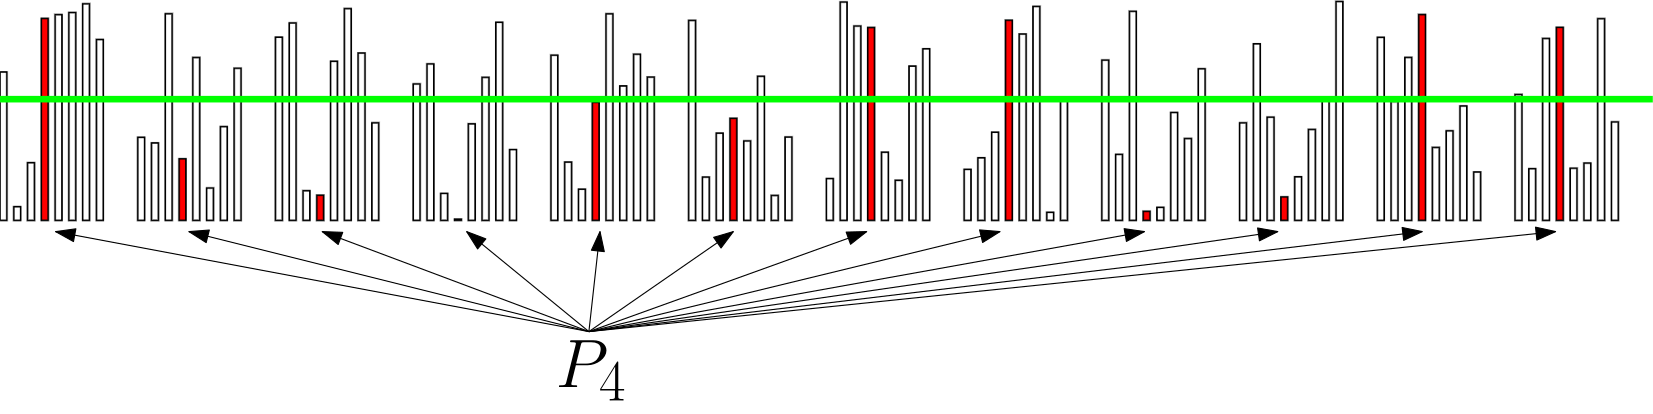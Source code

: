 <?xml version="1.0"?>
<!DOCTYPE ipe SYSTEM "ipe.dtd">
<ipe version="70212" creator="Ipe 7.2.12">
<info created="D:20191006125140" modified="D:20191006125140"/>
<bitmap id="1" width="2000" height="500" BitsPerComponent="8" ColorSpace="DeviceRGB" Filter="FlateDecode" length="16280" encoding="base64">
eNrt3V3IdttaF/CXoCA9KVCRoA80ERFNog5EwoyMQEFFXxJCDwwPKtrsQFKEpARRCdrsyA6k
DpSgeBUVFKLCD0Q8qAMzRCQVMohIIU9MKIjbh/2G+Hrf9/x47nuOeV3j//sx6WDlephrzPH8
xzX+a+21LhcAAAAAmMRPrLFEAAAAwEbv3r37pkWWCIC5z8E3iywRAAAAsJGeAQDn4Jfc4hwE
KOKfLXpJcksEAEAR73uGt2/f/qMregYAcs7B6/8v5yBAEcv/gJC+HQCAOvQMADgHnYMAlb0P
5L955SW99e0AAJSiZwDAOegcBKjsXiDr2wEAqEbPQF//Zo0lApyDABPQtwMA0IWege43L/8m
T8A5CJAw9V3/cX07AADV6BnofvP6q7e4eQHOQYDJpr7rP65vh7Lz1UcWWSIA5j4H9Qy4eQHO
QecggKkPeOJ8tcASATD9OahnwM0LcA46BwFMfcAT56uPXzFfAZBzDm4fa8HNC3AOAmDqA8xX
AOAcxM2LLcnwrxZZIpyDAJj6APMVADgHcfNiYzL4Ny7iHLTbAZ7uJXL//H27AtnUB+YrAHAO
wrO4eQ1Ihq+9IhlwDgLwiPej2j369gf9i0XWCvMVcNMPrbFE4BwkgZuXZAC7HeBcP7BmYVT7
Dx96RSCb+u6t1T3WCvMVcNMr/m444Bxk1tuEm5dkALt92Fp9fJElgtgU3fXvoLs3qunbnzgh
f8MVa4X5Cljw/pj4qlv07eAcJO024eYlGcBuH7lW/ssOwHUyfM0t+nYTMuYr8xV08YrTGXAO
4jaBZAC7/Qlr9ebNR64eawVS9PFRTd9uQsZ8BZxF3w7OQXCbkAxgt5+zVi9rcvVYK5Cij49q
+nYTMuYr4Cz6dnAOgtuEZAC7/Zy10rfD1L580aElub7dhIz5CjiLvh2cg+A2IRnAbj9nrfTt
nO171liix+ere/TtJmQwX8GU9O3gHAS3CckAdvs5a6Vvp8Z98B73wafMVz969bzVt5uQwXwF
s89X+vYt/uUaS4RzkIP21UcWuU1IBrDbu66Vvp0a98G/dYv74NPmq6tH397sC1orzFfA/vlK
3759rfyzHzgHOWVfLXCbkAxgt3ddK3077oNT07dP8gWtFeYryvsfayyR+aryWv31W6wVzkEO
31dv3nz86tG3Swaw27tnu74d98GJ6dsn+YLWqq2fWGO+YrK82v5fDMF8Za3QM2BfHd3JuE1I
BrDb58t2cMc5l759ki9orZp/we4NpPmK7bv902+RV+Yra4WeAW7vK327ZAC7XbaDO04r+vZJ
vqC1av4Fv+QWfTvyCvOVtcI5SPq+0rdLBrDbZTu447Sib5/kC1orX9B8hd2O+cpa4Rxkvn2l
b5cMYLfLdnDHaUXfPskXtFa+oPkKux3zlbWizzn4bWusKvr2wGQAu122WyLcceZpP/Tt3b+g
tfIFzVfY7ZivrBV9zsH3++oe+4qLvj0yGcBul+2WCHecedoPfXv3L2itfEHzFXY75itrRZ9z
8P2++oe33PtRX75Iik67r/TtSckAdrtst0RT3iY+5b6zbhPuOCPaD3179y9orXxB8xV2O+Yr
a0Wfc/DVE/I9UnTafaVvT0oGsNtluyWa9TZR7X/V6I4zov3Qt3f/gtbKFzRfYbdjvrJW9DkH
Xz0h/+jV81bfPve+0rcnJQPY7bLdEk17m3jz5jc+fN7p26dvP/Tt3b+gtfIFzVfY7ZivrBV9
zsHXT8ib53Ym2Vf69qRkALtdtluiaW8TV19c3z5/+6Fv7/4FrZUvaL7Cbsd8Za3ocw7q29m6
r/TtSckAdrtst0TT3ib07YHth769+xe0Vr6g+Qq7HfOVtaLPOahvZ+u+0rcnJQPY7bLdEk17
m9C3B7Yf+vbuX9Ba+YLmK+x2zFfWij7noL6drftK356UDGC3y3ZLNO1tQt8e2H7o27t/QWvl
C5qvsNsxX1kr+pyD+na27it9e1IygN0u2y3RtLcJfXtg+6Fv7/4FrZUvaL7Cbsd8Za3ocw7q
29m6r/Z0Mi875wvuc/MyIYPd3jHbmeQ2oW8PbD/07d2/oLXyBc1X2O2Yr6wVfc5BfTtb99XO
vv3NfW5eJmSw2ztmO5PcJvTtge2Hvr37F7RWvqD5Crsd85W1os85qG9n677a37e//Ik/9yE3
LxMy2O19s51JbhP69sD2Q9/e/Qtaqxp+a82sX9B8hbzqOvWZr6wVJ52D+naO6GTcvEzIYLfP
l+1McpvQtwe2H/r27l/QWlVK0cD/Da/5CnnVdeozX1krTjoH9e0c0cm4eZmQwW7/vW/1ZxZ1
yXYmuU3o2wPbD3179y9orSql6Cffom8HeVVx6jNfWStOOgf17RzRybh5mZDBbv99b7WgS7ZT
bbd/16K7R6q+PbD9aN63/8ya+b+gCbltJ6NvJ+7EkVdt88paWSueeA7q2zmik9G3m5DBbr9+
q/90Rd/Og19w19/H0bfnth/N+/aaf9dy6Bc0IbftZPTtxJ048qptXlkra8UTz0F9O0d0Mvp2
EzLY7T3eSt/ef7d/8xV9O6+e2yv37V90i77dJi+eV/p24k4cedU2r6yVteKJ56C+nSM6GX27
CRns9h5vpW8PnPr07YHtxxR9e+YkY0Lu3sno24k7ceRV27yyVtaK59+89O08tZPRt5uQwW7v
8Vb69sCpT98e2H7o27t/QRNy205G307ciSOv2uaVtbJWPP/mpW/nqZ2Mvt2EDHZ7j7fStwdO
ffr2wPZD3979C5qQ23Yy+nbiThx51TavrJW14vk3L307T+1k9O0mZLDbe7yVvj1w6tO3B7Yf
+vbuX9CE3LaT0bcTd+LIq7Z5Za2sFc+/eenbeWono283IfPcL/iHF1mi4rtd306tqU/fHth+
6Nu7f0ETcttORt9O3Ikjr9rmlbWyVjz/5qVv56mdjL7dhMzTv+ACS1R8t+vbqTX16dsD2w99
e/cvaEJu28no24k7ceRV27yyVtaK59+89O08tZPRt5uQOeIL/vYVX7DFbte3U2vq07cHth/6
9u5f0ITctpPRtxN34sirtnllrawVz7956dt5aiejbzch4wtaqx5vpW8PnPr07YHth769+xc0
IbftZPTtxJ048qptXlkra8Xzb176dp7ayejbTcj4gtaqx1vp2wOnPn17YPuhb+/+BU3IbTsZ
fTtxJ468aptX1spa8fybl76dp3Yy+nYTMr6gterxVvr2wKlP3x7Yfujbu39BE3LbTkbfTtyJ
I6/a5pW1slY8/+aV17e/vOenLbKdHulk9O0mZHxBa9XjrfTtgVOfvj2w/dC3d/+CJuS2nYy+
nbgTR161zStrZa14/s0rsm9/s8h2eqST0bebkPEFrVWPt9K3B059+vbA9kPf3v0LmpDbdjL6
duJOHHnVNq+slbXi+Tev1L795S/wf14xMzzeyejbTcj4gtaqx1vp2wOnPn17YPuhb+/+BU3I
bTsZfTtxJ468aptX1spa8fybV3DfbmY4opPRt9vt+ILWqsdb6dsDpz59e2D7oW/v/gVNyG07
GX07cSeOvGqbV9bKWvH8m5e+3czw1E5G32634wtaqx5vpW8PnPr07YHth769+xc0IbftZGL7
9pf/48+7T7bLK8xX1oqIm5e+PWluH9DJ6NvtdnxBa9XjrfTtgVOfvj2w/dC3d/+CJuS2nUxy
377w30qT7fKKCearlx/1TxZZK9y89O1Rc/uATkbfbrfjC1qrHm+lbw+c+vTtge2Hvr37FzQh
t+1kwvv2lz/xP39Itsur4v7tmonz6nXJsMBa4ealb4+a2wd0Mvp2ux1f0Fr1eCt9e+DUp28P
bD/07d2/oAm5bSejb5ftcSfOFLtdh7wrGf7OFWuFm5e+PXBuH9DJ6NvtdnxBa9XjrfTtgVOf
vj2w/dC3d/+CJuS2nYy+XbbHnThT7Pa/cosOedbTWV5R5BzUt4fuK317UjLgC1qrlLfStwdO
ffr2wPZD3979Cx45If/jNX6P3HH07RTJKzevUvOVtcLN66JvnzcZanYy+na7HV/QWg1+q29d
dDeQ9e2BU5++PbD90Ld3/4JHTsj+u5aH5pW+XbbHnTh5u32avLJW8opzz0F9e+i+0rcnJQO+
oLVq91bL/6pJfbvdftG3J7cf+vbuX/DICfn9j/q7t/gddMcZ+euMvHKb6DVfWSvcvC769nmT
Ydxa6duTkgFf0Fq1e6v3P+o7rqwEsr49cOrTtwe2H/r27l/wyAnZ7+Cha6Vvt6/iTpy83T5N
XlkrecW556C+PXRf6duP8SNr7HZ8we5rNbJv3x3I+vbAqU/fHth+6Nu7f8EjJ2S/g4eulb7d
voo7cfJ2+zR5Za3kFeeeg/r20H2lbz8y2w/9d2ba7YHZbq1KrZW+nVpTn749sP3Qt3f/gkdO
yH4HD12rmnecz1501q8z8sptotd8Za1w87ro2+dNhnFrpW8/Mtu/4hbnIL7gHGulb6fW1Kdv
D2w/9O3dv+CRE7LfwUPXquYd55X/zRd9O2fnlZtXqWy3Vrh5XfTt8ybDuLXStzsHkVfWqvBb
6dvt9q2bQd8e2H7o27t/wSMnZL+Dh65V5b79l66c++uMvHKb0DOYRZnt5qVvT5rbX7lW+nbn
IPLKWhV+K3273b51M+jbA9sPfXv3L3jkhOx38NC1qty3V/t1nuZ0/muL5JXbhJ4hcK3IvXnp
25Pm9leulb7dOYi8slaF30rfbrdv3Qz69iT69km+4JETst/BQ9dK3562r97/BS6QV24TeobA
tSL35qVvT5rbX7lW+nbnIPLKWhV+K3273b51M+jbk+jbJ/mCR07IfgcPXSt9e9q++t2/wH99
RV65TegZYteK3JtX/779f68xtz+6r/TtzkFMfdaq8Fvp2+32rZtB355E3z7JFzxyQvY7eOha
6dvT9pW86n6j1yFbK+cgz7x59e/bB/w31tP3lb7dOYipz1oVfit9u92+dTPo25Po2yf5gkdO
yH4HD10rfXvavpJX3W/0OmRr5RzkmTevWfr2T7rF3P6cfaVvdw5i6rNWhd9K3263b90M+vYk
+vZJvuCRE3LN38GPremSV/r2tGyXV91v9Dpka2UW5Zk3r1n6dnP7gftK3+4cxNRnrQq/lb7d
bt+6GfTtSfTtk3zBIyfkmr+D79/qnkZ5pW9Py3Z51f1Gr0O2VmZRnnnz0rcnnYOv3Ff6dudg
Q1+8yNTnHJzprfTtdvvWzaBvT6Jvn+QLHjkhV+7bP3qLvr3F3VnfLq+a3uh1yNbKLMozb176
9qRz8JX7St/uHGw79W3/LzuY+txx+r6Vvt1u37oZ9O1J9O2TfMEjJ+TKffsEb6VvT8t2edX9
Rq9DtlZmUZ5589K3J52Dr9xX+nbnYNup76eumPqcg/O9lb7dbt+6GfTtSfTtk3zBIydkffuh
b6VvT8t2edX9Rq9DtlZmUZ5589K3J52Dr9xX+nbnoKnP1GetCr+Vvt1u37oZ9O2H+ZP3nTwh
69tNMt1+B/Xt3e/O+nZ55ealZ7BWuHnp2/VX6/tK3+4cNPWZ+qxV4bfSt9vtWzeDvv3gQ6fU
v8FM326Safo7qG/vfnfWt8srNy89g7XCzUvfrr9a31f6duegqc/UZ60Kv5W+3W7fuhn07Uce
Ov/1SolWTd9ukun2O6hv73531rfLKzcvPYO1ws1L366/Wt9X+nbnoKnP1GetCr+Vvt1u37oZ
9O1HHjrVThx9u0mm6e+gvr373VnfLq/cvPQM1go3L3171Dn4yn2lb3cOmvpMfdaq8Fvp2+32
rZtB337koVPtxNG3m2Sa/g7q27vfnfXt8srNS89grXDz0rdHnYOv3Ff6duegqc/UZ60Kv5W+
3W7fuhn07UceOtVOHH27Sabp76C+vfvdWd8ur9y89AzWqv5u/8pFLlznjLX69rR9pW93Dpr6
TH3WqvBb6dvt9q2bQd9+5KFT7cTRt5tkmv4O6tu735317d3z6mNr3Lz0DK9Lhi+7z4lzym5f
4MJ1zlirb0/bV/r2pHPQLdXU547T7q307Xb71s2gbz/y0Kl24ujbTTJNfwf17d3vzvr27nn1
/gveM/GNXt8+YBbdta/MogN2+w9fcR88c6zVt6ftK3170jnolmrqc8dp91b6drt962bQtx95
6FQ7cfTtJpmmv4P69u53Z/1V97x6/wU/eou+Xc/weDL82IecOHb7tDcvfbt9tbqv9O1J56Bb
qnPQzNDurfTtdvvWzaBvP/LQqXbi6NtNMk1/B/Xt3e/O+qvueRV7o9e3j5hFnTh2e87NS99u
X63uK3170jnoluocNDO0eyt9u92+dTPo2488dKqdOPp2k0zT30F9e/e7s/6qe17p2wO/4LhZ
1Iljt+fcvPTt9tXqvtK3J52DbqnOQTNDu7fSt9vtWzeDvv3IQ6faiaNvN8k0/R3Ut3e/O+uv
uueVvj3wC46bRZ04dnvOzUvfbl+t7it9e9I56JbqHDQztHsrfbvdvnUz6NuPPHSqnTj6dpNM
099BfXv3u7P+qnte6dsDv+C4WdSJY7fn3Lz07fbV6r7Styedg26pzkEzQ7u30rfb7Vs3g779
yEOn2omjbzfJNP0d1Ld3vzvrr7rnlb498AuOm0WdOHZ7zs1L325fre4rfXvSOeiW6hw0M7R7
K3273b51M+jbjzx0qp04+naTTNPfQX1797vzNNn+sUUT55W+PfALjptFnTh2e87NS99uX63u
K3170jnoluocNDO0eyt9u92+dTPo2488dKqdOPp2k0zT30F9e/e78zTZ/maRvt3NS8+gb3d3
dvPSt9tXD+0rfXvSOeiW6hw0M7R7K3273b51M+jbjzx0qp04+naTTNPfQX1797vzZH37R69M
n1f69sAv+H/XzJoM+nY9w4E3L327fbW6r/TtbbPdLdXU5xy86Nv17Xa7vn3IoVPtxNG3m2Sa
/g7q27vfnSfr2wPzSt8e+wUP/V9zOHHs9ribl77dvlrdV/r2ttnulmrqcw5e9O36drtd3z7k
0Kl24ujbTTJNfwf17d3vzvr27nmlb4/9gn/wFn2724Sbl77d3H7UvtK3t812t1RTn3Pwom/X
t9vt+vYhh061E0ffbpJp+juob+9+d9a3d88rfbsvmJMM+nY9w4E3L327fbW6r/TtbbPdLdXU
5xy86Nv17Xa7vn3IoVPtxNG3m2Sa/g7q27vfnfXt3fNK3+4L5iSDvl3PcODNS99uX63uK317
22x3SzX1OQcv+nZ9u92ubx9y6FQ7cfTtJpmmv4P69u53Z31797zSt/uCOcmgb9czHHjz0rfb
V6v7St/eNtvdUk19zsGLvl3fbrfr24ccOtVOHH27Sabp76C+vfvdWd/ePa/07b5gTjLo2/UM
B9689O321eq+0re3zXa3VFOfc/Cib9e32+369iGHTrUTR99ukmn6O6hv73531rd3zyt9uy+Y
kwz6dj3DgTcvfbt9tbqv9O1ts90t1dTnHLzo2/Xtdru+fcihU+3E0bebZJr+Durbu9+d9e3d
80rf7gvmJIO+Xc9w4M1L325fre4rfXvbbHdLNfU5By/6dn273a5vH3LoVDtx9O0mmaa/g/r2
7ndnfXv3vNK3+4I5yaBv1zMcePPSt9tXq/tK3942291STX3OwYu+Xd9ut+vbhxw61U4cfbtJ
punvoL69+91Z3949r/TtvmBOMujb9QwH3rz07fbV6r7St7fNdrdUU59z8KJv17fb7fr2IYdO
tRNH326Safo7qG/vfnfWt3fPK327L5iTDPp2PcOBNy99u321uq/07W2z3S3V1OccvOjb9e1j
ff2aM6c+ffuRh061E0ffbpJp+juob+9+d9a3d88rfbsvmJMM+nY9w4E3L327fbW6r/TtbbPd
LdXU5xy86Nv17Wdk+z1nZbu+fcChU+3E0bebZJr+Durbu9+d9e3d80rf7gvmJIO+Xc9w4M1L
325fre4rfXvbbHdLNfU5By/6dn37Gdn+fbfo2ye+49z4dfJ4PB6Px+PxeDwej8fj8Xg8Ho/H
4/F4PB6Px+PxeDwej8fj8Xg8Ho/H4/F4PB6Px+PxeDwej8fj8Xg8Ho/H4/F4PB6Px+PxeDwe
j8fj8Xg8Ho/H4/F4PB6Px+PxeDwej8fj8Xg8Ho/H4/F4PB6Px+PxeDwej8fj8Xg8Ho/H4/F4
PB6Px+PxeDwej8fj8Xg8Ho/H4/F4PB6Px+PxeDwej8fj8SQ/L//Plbdv37788Xfv3l3O8OYT
rt/07Sf++PVbvfyRlz/+8s53f9Tmv8Bzf9Q09q7VK7xi2QeY5q0GfMEB+2rMr/Mcv4PT5NU0
u32vml/w/Vv9qVtPr9PZiWO356zV639xNs/tzsFJ9tXta+Vpgew2IUWL3FKdg7L90NP5xz/0
/IN+T7bTPdv//1tdffF3n/i/d8d5SmQVbdX07SYZE/JJb6Vv757t+vbuu32Om1fNTkbf3p1e
dMyNfveP0ren7St9e1In45bqHHTH6Xo67/1R+vakbNe3D4isoq2avt0kY0I+6a307d2zXd/e
fbfPcfPSt5tF9Qzt1krfbl81zXa3CSla5JbqHJTttU7nvT9K356U7fr2AZFVtFXTt5tkTMgn
vZW+vXu269u77/Y5bl76drOonqHdWunb7aum2e42IUWL3FKdg7K91um890cV69tf3uovLJr4
ljpuX+nbj4ysoq2avt0kY0I+6a307d2zXd/efbfPcfPSt5tF9Qzt1krfbl81zXa3CSla5Jbq
HJTttU7nvT+qXt/+ZtHEt9Rx+0rffmRkFW3V9O0mGRPySW+lb++e7fr27rt9jpuXvt0sqmdo
t1b6dvuqaba7TUjRIrdU56Bsr3U67/1RJfv2l3f+6Sv69qdtBn37kZFVtFXTt5tkTMgnvZW+
vXu269u77/Y5bl76drOonqHdWunb7aum2e42IUWL3FKdg7K91um890dV7dsDb6nj9pW+/cjI
Ktqq6dtNMibkk95K39492/Xt3Xf7HLOovt0s6ubVbq307fZV02x3m5CiRW6pzkHZXut03vuj
9O1J2a5vHxBZRVs1fbtJxoR80lvp27tnu769+26fYxbVt5tF3bzarZW+3b5qmu1uE1K0yC3V
OSjba53Oe3+Uvj0p2/XtAyKraKumbzfJmJBPeit9e/ds17d33+1zzKL6drOom1e7tdK321dN
s91tQooWuaU6B2V7rdN574/Stydlu759QGQVbdX07SYZE/JJb6Vv757t+vbuu32OWVTfbhZ1
82q3Vvp2+6pptrtNSNEit1TnoGyvdTrv/VH69qRs17cPiKyirZq+3SRjQj7prfTt3bNd3959
t88xi+rbzaJuXu3WSt9uXzXNdreJCWaGz1jU5ZbqHJTttU7nvT9K356U7fr2AZFVtFXTt8ec
gybkam+lb++e7fr27rt9mruzvt0s6ubVa6307fZV02x3m5hjZljQ5ZbqHJTttU7nvT9K356U
7fr2AZFVtFXTt8ecgybkam+lb++e7fr27rt9pruzvt0s6ubVaK307fZV02x3m5hkZnj79lev
6Nvl1WTZrm8P3O369sw7jr69zo+KPQdNyNXeSt/ePdv17d13+1R3Z327WdTNq89a6dvtq6bZ
7jYxycxw8FuZ+tJ6Bn377h+lb0/Kdn37gMgq2qrp22POQRNytbfSt3fPdn17990+1d1Z324W
dfPqs1b6dvuqaba7TUwyM+jbnYMB2a5vD9zt+vbMO46+vc6Pij0HTcjV3krf3j3b9e3dd/tU
d2d9u1nUzavPWunb7aum2e42McnMoG8/Zq3+3Rp3nGlP570/St+elO369gGRVbRV07e3ZULu
/lb69u7Zrm/vvtunujvr282ibl591krfbl81zXa3iUlmBn37kdl+jzvOzKfz3h+lb0/Kdn37
gMgq2qrp29syIXd/K31792zXt3ff7VPdnfXtYSfO5983cVM0WSejb7ev2mW728QkM4O+/chs
/9Jb3HEmP533/ih9e1K269sHRFbRVk3f3pYJuftb6du7Z7u+vftun+rurG/PO3EO/Sfo9KJF
b/T69rR9pW9P6mSmmWTC+3Z3nL67Xd8eeEsdt6/07UdGVtFWTd/elgm5+1vp282iOZOMvj2t
k9G3j3irN29+/sPnnb59+hu9vj1tX+nbkzqZaSYZfbs7TtPdrm8PvKWO21f69iMjq2irpm9v
y4Tc/a307WbRnElG357WyejbR7zVkXO7XrTojV7fnrav9O1Jncw0k4y+3R2n6W7XtwfeUsft
K337kZFVtFXTt7dlQu7+Vvp2s2jOJKNvT+tk9O0j3krfntTJ6NtD95W+PamTmWaS0be74zTd
7fr2wFvquH3Vv2//rkUnZru+vc6PmoYJuftb6du3/6jvXaRnsNuTZ1F9e+6Jo29P6mT07aH7
St+e1MlMM8nUnPq+f5F/pmi+bNe3B059+vYBN/p79O2PzO369u7noAm5Zl4VTYaSv87Vsn2O
vPqFNRPv9qnuzvr2wBNH3942GfTt9lXTbHebmGRmiOzb994m9O3ds13fHjj16dsH9FfffOX0
G72+vc6PmoYJuftb6dv3/qhvvDL9Wg2brxZMvNunujvr2wNPHH1722TQt9tXTbPdbWKSmSG4
b/+6K/6dmXPfcfTtUVOfvj2wv7ro2yv9qGmYkLu/lb7dWtWZRT/3Fn17p9uEvj3wxNG3t00G
fbt91TTb3SYmmRmC+/bASSb8jqNvj5r69O2B/dVF317pR03DhNz9rcyi1sosqm+ftZPRt494
K31722TQt9tXTbPdbWKSmUHfnjTJuONU3Az69qRs17cPiKyiJ46+va05JuSXH/WXFk08t5tF
rZVZVN8+ayejbx/xVvr2tsmgb7evmmb7bCmqbz/mrdxxSu12d5yKm0HfnpTt+vYBkVX0xNG3
tzVN3z7g3x0tr7rPovr2tFl0mlYttpPRt494K31722TQt9tXTbN9thTVtx/zVu44pXa7O07F
zaBvT8p2ffuAyCp64ujb25qpb3/5UT9+Rd9uFrVWsbPoNK1abCejbx/xVvr2tsmgb7evmmb7
bCmqbz/mrdxxSu12d5yKm0HfnpTt+vYBkVX0xNG3tzVZ3x7YyZhFrZVZVN8+ayejbx/xVvr2
tsmgb7evmmb7bCmqbz/mrdxxSu32713jjnPCZtC3J2W7vn1AvBc9cfTtbenbu8/tZlFrZRbV
t8/ayejbR7yVvr1tMujb7aum2T5biurbj3krd5yCu/2eiTsZfXvg1KdvD+yvLvr2Sj9qGvr2
7nO7WdRamUX17bN2Mvr2EW+lb2+bDPp2+6ppts+Wovr2Y97KHafgbv/GW/Ttp22Gg/v2r1g0
8emsbw/sry769ko/ahr69u5zu1nUWplF9e2zdjL69hFvpW9vmwz69sB99VtrWmT7bCmqbz/m
rdxx0m6p7ji7f9TBffubRfr2c/aVvv3IeC964ujb29K3p00yybOovj1tFp2mVRv3Vvr2tnP7
699K3942GfTtsXP77vZD357UyUwzybjjpN1S3XF2/6ghffuPXJn+dNa3B/ZXF317WLbXnBlm
yyt9e9Isqm9Pm0WnadXGvZW+vfPc/icWnTK369uLpqi+vfnc/sm36Nt1MpNNMu44abdUd5zd
P2pI3x54OuvbA/uri749LNtrzgyz5ZW+PWkW1benzaLTtGrj3krf3nxuX3DK3K5vL5qi+vaY
uV3fHtjJTDPJuOOk3VLdcQ7NdqfzJP2Vvv3IeC964ujbY+b22fJK3540i+rb02bRaVq1cW+l
b+8/t//aFX37rMmgbze3H9HJ6Nu733GmmWTccdJuqe44h2a703mS/krffmS8Fz1x9O0xc/ts
eaVvT5pF9e1ps+g0rdq4t9K3m9v17X2SQd9ubj+ik9G3d8/2aSYZd5y0W6o7zqHZ7nQ2t+uv
Vjd80RNH3x4zt8+WV/r2pFlU3542i07Tqo17K327ub1h3/4f18yaDPp2c/sRnYy+vXu2TzPJ
uOOk3VLdcQ7NdqezuV1/tbrhi544+vZjsv1zF3WZZPTtgXmlb0+bZPTtk9yd9e3m9oZ9+/K/
uH7iZNC3d7/Rj1srfXtStk8zybjjpN1S3XEOzXans7ldf7W64YueOPr2w7J913/7rOYko28P
zCt9e9oko2+f5O6sbze3t+3b/9wt+vYH53bnYDX6dtnedOr752vM7W6p7jiHZrvT2dyuv1rd
8EVPHH37kdn+C1f07SYZs6i1MovWOZ3nuTvr283tbfv2wGTQt3e/0Y9bK317UrZXzqt7zO1u
qe44+vY69O2B/dVF3y7be95S9e2BeaVvT5tk9O2T3J317eZ2fXufZNC3d7/Rj1srfXtStlfO
q79xi7ndLdUdR99eir49sL+66Ntle89bqr49MK/07WmTjL59kruzvt3cvji3f+eis/JK3777
R+nb29K3y3ZTnzvOrLdUu/3QbHc6B87t+qu9G77oiaNvb9vJ6NvTJpnkWVTf7ubVtFUb91b6
dnP74ty+979Mqm8vmqL69rb07bLd1OeOM+st1W4/NNudzoFzu/5q74YveuLo22tk+2+smXVC
NsmYRa2VWVTf/oS30reb2zf07d9y5dy80rfv/lH69rb07bLd1OeOM+st1W4/NNudzoFzu/5q
74YveuLo2ytle7X/Eo2+PTCv9O1pk4y+fZK7s77d3L6hb6+WV/r23T9K396Wvl22m/rccWa9
pdrth2a70zlwbtdf7d3wRU8cfXulbP+UW/TtJhmzqL7dzatpqzburfTt5nZ9e59k0Ld3v9GP
Wyt9e1K2m/oC7zhz3FLt9kOz3ekcOLfrr/Zu+KInjr7dJNM0r/TtSbOovl1eNW3Vxr2Vvt3c
rm/vkwz69u43+nFrpW9PynZTX+AdZ45bqt1+aLY7nQPndv3V3g1f9MTRt5tkmuaVvj1pFtW3
y6umrdq4t9K3m9v17X2SQd/e/UY/bq307UnZbuoLvOPMcUu12w/Ndqdz4Nyuv9q74YueOPp2
k0zTvNK3J82i+nZ51bRVG/dW+nZzu769TzLo27vf6Metlb49KdtNfYF3nDluqXb7odnudA6c
2/VXezd80RNH326SaZpX+vakWVTfLq+atmrj3krfbm7Xt/dJBn179xv9uLXStydlu6kv8I4z
xy3Vbj802//2GqfzfHO7/mpvvBc9cfTtJpmmeaVvT5pF9e3yqmmrNu6t9O3mdn17n2TQt3e/
0Y9bK317Urab+gLvOHPcUu32Adl+z8RfMHlu11/tjfeiJ46+3STTNK/07UmzqL49La/+35ou
azXurfTt5nZ9+0n07YE3+nFrpW9Pyna31MA7zhy3VLt9QLb/01v07bPO7fqrvfFe9MTRt5tk
muaVvj1pFtW3Z86iC7qs1bi30reb2/XtJ9G3B97ox62Vvj0p291SA+84c9xS7fbu2a5vrza3
66/2xnvRE0ffbpJpmlf69qRZVN+eOYv+gVv07bPO7TqZQ+d2ffskKapvb0vfLttNfe44s95S
7fbu2a5vrza366/2xnvRE0ffbpJpmlf69qRZVN8eOov2X6txb6VvN7fr20+ibw+80Y9bK317
Ura7pQbecea4pdrt3bNd315tbtdf7Y33oieOvt0k0zSv9O1Js6i+PXQW1bdvfyt9u7ld336S
mn37yx/5gkXOwR4zg749KdvdUgPvOHPcUu327tmub682t+uv9sZ70RNH326SaZpX+vakWVTf
HjqL6tu3v5W+3dyubz9J2b59wH8FQ99++Frp25Oy3S018I4zxy3Vbu+e7fr2anO7/mpvvBc9
cfTtJpmmeaVvT5pF9e2hs6i+fftb6dvN7fr2k1Tu219+1M9d0bd3mhn07WWy/afWmPrM7fp2
u71ptuvbq83t+qu98V70xNG3m2Sa5pW+PWkW1beHzqL69u1vpW83t+vbT1K8by/1BfXt3TuZ
mik6cm6/x9Rnbr/o2+32ttmub682t+uv9sZ70RNH326SaZpX+vakWVTfHjqL6tu3v5W+3dyu
bz+Jvj3wRj9urfTtxeb2L77F1GduD7+l2u3ds13fXm1u11/tjfeiJ46+3STTNK/07UmzqL49
dBbVt29/K327uV3ffhJ9e+CNftxa6ds1kG6pU99x7PbQO46+3dyub39qvBc9cfTtJpmmeaVv
T5pF9e2hs6i+fftb6dvN7fr2k+jbA2/0v7lm1k6mZopqIANvqdPccez20DuOvt3crm9/arwX
PXH07SaZpnmlb0+aRfXtobOovn37W+nbze369pPo22Nv9PdM3MnUTFENZOAtdZo7jt0eesfR
t5vb9e1PjfeiJ46+PSnbP3tRs7zStyfNovr20FlU3779rfTt5nZ9+0n07bE3+j9yi77d3G7q
c8ex2+12fbu5/ZG5XX+1N96Lnjj69rBsX9Asr/TtSbOovj10FtW3b38rfbu5Xd9+En27G31O
J1MzRTWQ3ae+5DuO3R56x9G3m9v17U+N96Injr49L9t/6erRt8urpr/O+vbJ80rfvv2t9O3m
dn37SfTtbvQ5nUzNFNVAdp/6ku84dntsJ6NvN7fr258Y70VPHH27bNe3y6u2v8769snzSt++
/a307eZ2fftJ9O1u9DmdTM0U1UB2n/qS7zh2u05G325u1189Hu+HvtUvrjllbpftgdlec63k
VfdZVN8emldTrNVn3vfMFNW3m9v17SfRt7vR53QyNVNUA9l96ku+49jtOhl9u7ldf/V4vA+Y
ZO45a26X7YHZXnOt5FX3WVTfHppXs6zVrtP5lW+lbze369tPom93o8/pZGqmqAay+9SXfMex
23Uy+nZz+1Pe6qsXTZztl1F9++fcom+X7SOzveZazTHJJM+i+vbQvJporX7lQ89PUX27uV3f
fhJ9uxt9TidTM0U1kN2nvuQ7jt2uk9G3m9uf9VYLJs72y6i+vdrcLtsDs73mWs0xySTPovr2
0LyKXKtXvpW+3dyubz+Jvt2NPqeTqZmiGsjuU1/yHcdu18no283tT3yrH7yibz8zRfXtsl3f
3mSSSZ5F9e2heaVv3/5W+nZzu779JPp2N/qcTqZmimogu099yXccu10no283t8v2x+O92iSj
b5ft+vZek0zyLKpvD80rffv2t9K3m9v17SfRt7vR53QyNVNUA6mT6XvHsdt1Mvp2c7tsfzze
q00y+nbZrm/vNckkz6L69tC80rdvfyt9u7ld334SfbsbfU4nUzNFNZA6mb53HLtdJ6NvN7fL
9sfjvdoko2+X7fr2XpNM8iyqbw/NK3379rfSt5vb9e0n0be70ed0MjVTVAOpk+l7x7HbdTL6
dnP79Z/y3Yt0MtcvVm2S0bfLdn17r0kmeRbVt4fmlb59+1vp283t+vaT6Nu7Z/uvr9HJFE9R
DWT3qS/5jmO362T07efu9s9Z9Mxl3z+336OTuX6xapOMvl2269t7TTLJs6i+PTSv9O3b30rf
Xibbx+0rfXsN+vY5sn2BTqZ4imogu099yXccu10no2+vsNtHNNv75/a/d0Uncy/eq00y+nbZ
rm/vNckkz6L69tC80rdvfyt9e5lsH7ev9O016NvnyPZPvUUn0yJFNZDdp77kO47drpPRt1fY
7b945fnLXmxu17ePSFF9u2zXtzeZZJJnUX17aF7p27e/lb69TLaP21f69hr07bI9p5OpmaIa
yO67PfmOY7fLdn379Ltd3z4g3qtNMvp22a5v75XtybOovj00r/Tt299K314m28ftK317Dfp2
2Z7TydRMUQ1k992efMex22V737n9T99nt9ef2/XtI/aVvl2269ubZHvyLKpvD80rffv2t9K3
l8n2cftK316Dvl2253QyNVNUA9l9tyffcex22d56br/Hbq8/t+vbR+wrfbts17c3yfbkWVTf
HppX+vbtb6VvL5Pt4/aVvr0Gfbtsz+lkaqaoBrL7bk++49jtsr373P7LH7Lbu8zt+vYR+0rf
Ltv17U2yPXkW1beH5pW+fftb6dvLZPu4faVvr0HfLttzOpmaKaqB7L7bk+84drtsN7dPv9v1
7QPivdoko2+X7fr2XtmePIvq20PzSt++/a3M7WWyfdy+0rfXoG+X7TmdTM0U1UB23+3Jdxy7
Xbab26ff7fr2AfFebZLRt8t2fXuvbE+eRfXtoXmlb9/+Vub2Mtk+bl/p22vQt8v2nE6mZopq
ILvv9uQ7zl7/a43dLtvN7fr2qGy/6Ntle0y2z9Ff1cz25FlU3x6aV/r27W9lbi+T7V+2aOK5
fUCK1qRvl+05ncyYFI3tZGJ3e/Id53VfcIHdLtvN7fr2qGy/6Ntle0y2z9Ff1cz25FlU3x6a
V/r27W9lbi+W7ffo21vM7XVTVN9ubte3z9vJxO725DvO677gH73F3C7bze369sBsv+jbZXtM
ts/RX9XM9uRZVN8emlf69u1vZW4vlu0/dmX6uX1Aio7xxxad/Iujbze369vn7WRid3vyHcfc
LtvN7dNnu759QLxXm2T07bJd394r25NnUX17aF7p27e/lbnd3K5vf2q2j/hfKOjbnYP6dtlu
t2ffccztst3cbm7XyTwe79UmGX27bNe398r25FlU3x6aV/r27W9lbje369ufmu3//UqJzXDw
3P7598l2ncywFI3N9tjdnnzHMbfLdnO7uV0n83i8V5tk9O2yXd/eK9uTZ1F9e2he6du3v5W5
3dyub084B4+f2++R7TqZYSkam+2xuz05283tst3cbm7XyTwe79UmGX27bNe398p2PUPgWqXn
lb59+1uZ283t+vaEc3DI3P7zH5LtOpnBKRqb7bG7PTnbze2y3dxubtfJPB7v1SYZfbts17f3
ynY9Q+BapeeVvn37W5nbze369oRz0Nxubte3z5vtsbs9OdvN7bLd3G5u18k8Hu/VJhlzu2zX
t/fKdj1D4Fql55W+fftbmdvN7fr2hHPQ3G5u17fPm+2xuz05283tst3cbm7XyTwe79UmGXO7
bNe398p2PUPgWqXnlb59+1uZ283t+vaEc9Dcbm7Xt8+b7bG7PTnbze2y3dxubtfJPB7v1SYZ
c7ts17f3ynY9Q+BapeeVvn37W5nbze369oRz0Nxubte3z5vtsbs9OdvN7bLd3G5u18k8Hu/V
Jhlzu2zXt/fKdj1D4Fql55W+fftbmdvN7fr2hHPQ3G5u17fPm+2xuz05283tst3cbm7XyTwe
79UmGXO7bNe398p2PUPgWqXnlb59+1uZ283t+vaEc9Dcbm7Xt8+b7bG7PTnbze2y3dxubtfJ
PB7v1SYZc7tsPyLbv32RbDeLWit5Za0u+nbZPuPcPiBFnYPmdnO7vn3ibI/d7cnZbm6X7eZ2
c7tO5vF4rzbJmNtl+3HZfo9sN4taK3llrZZ/1H9bY243t+vbc89Bc7u5Xd8+b7bH7vbkbDe3
y3Zzu7ldJ/N4vFebZMztsv24bP/7V2S7WdRayStrtf1H7f67luZ2c7u+PeEcNLeb2/Xt82Z7
7G5PznZzu2w3t5vbdTKPx3u1ScbcLttle69s/8k18/cMeXN7el4Fr9Ufv0W2m9srz+0DUjS5
kzG3m9v17dNne+xuT852c7tsN7eb23Uyj8d7tUnG3C7bZXvHbF8wf8+QN7en55W1ku3mdn27
TsbcLtv17RnZHrvbk7Pd3C7bze3mdp3M4/FebZIxt8t22d4x2//iLfr2Wef29LyyVrLd3K5v
18mY22W7vj0j22N3e3K2m9tlu7nd3K6TeTzeq00y5nbZLtvN7bK9+Fql55W1ku2yXd+ukzG3
y3Z9u7l96t2enO3mdtlubje362Qej/dqk4y5XbbLdnO7bK+/Vn/oPnO7bJft5nZ9e0gnY26X
7fp2c/usuz05283tst3cbm7XyTwe79UmGXO7bJft5nbZ3mKt7jG3y3bZbm7Xt4d0MuZ22a5v
N7fPutuTs93cLtvN7eZ2nczj8V5tkjG3y3bZnpDtX3ifbG80t/+fD5nbZbtsN7dXm9v/wRrZ
bm6X7fp22W63y3Zzu2w3t5vb9e36dtku22X7BNm+65+Olu3mdtku22W7ub3miaNvN7fLdn27
vl3fbm6X7bLd3G5ul+36dtku22V7hWz/2Q8f2W5ul+2yXbab2494q5v/ZLtsN7fLdn27bLfb
Zfv1n/KXF8l22W5uN7frZPTtsl22y3bZbm7Xt8t22S7bZbts17fLdn27bLfbZfv2H3WPbJft
5nZzu7ld3y7bZbtsl+3mdn27bJftsl22y3Z9u2zXt8t2u122b/9R//7qke2y3dxubje369tl
u2yX7bLd3K5vl+2yXbbLdtmub5ft+nbZbrfLdtlut5vbZbu5Xd8u22W7bJftsl3fLttlu2yX
7bJdJyPbZbu+3W6X7bLdbje3m9vN7fp22S7bZbtsl+3mdn27bJftsl2262Rku2zXt+vb9e2y
3W6X7eZ2c7u+Xd8u22W7bJft5nZ9u2yX7bJdtst2c7ts17fr2/Xtsl22y3Zzu7nd3K5vl+2y
XbbLdnO7vl22y3bZLttlu05Gtuvb9e12u2yX7Xa7uV22m9v17bJdtst22S7b9e2yXbbLdtku
23Uysl2269vtdtku2+12c7u53dyub5ftsl22y3bZbm7Xt8t22S7bZbtOxtwu2/Xt+nZ9u2yX
7bLd3G5u17fr22W7bJftst3crm+X7bJdtst22W5ul+36dtmub5ftsl22m9vN7eZ2fbtsl+2y
XbbLdn27bJftsl22y3adjGzXt+vb7XbZLtvtdnO7bDe31+/bX/7IZy2S7bJdtst22W5u17fL
dtku22W7TsbcLtv17bF9+39ZI9tlu2yX7eZ2c7u+/ff9BS6Q7bJdtst22W5u17fLdtku22W7
TsbcLtv17bF9+3JpINtlu2yX7eZ2c7u+/eZf4PXfoZbtsl22y3bZbm7Xt8t22S7bZbtOxtwu
2/Xt+vYXN/8X8bJdtst22W5uN7fr22W7bJftsl22m9v17bJdtst22S7bze2yXd+ub58hr2S7
bJft5nbZbm7Xt8t22S7bZbts17fLdtku22W7bNfJyHbZrm/Xt8t22S7bze3mdnO7vl22y3bZ
Lttlu7ld3y7bZbtsl+06Gdku2/XtPbP9+9fIdtku22W7ud3cLtv17bJdtst22W5u17fLdtku
22W7bDe3y/Y5sv1X18j2x3/UPbJdtst22W5uN7fLdn27bJftsl22m9v17bJdtst22S7bze2y
fbJsXyDbH/9RX3frke2yXbbLdnO7uV2269tlu2yX7bLd3K5vl+2yXbbLdtlubpft82X7Z9wi
22W7bJftst3cLttlu75dtst22S7bZbu+XbbLdtku22W7Tka2y3bZLttlu2yX7bJdtst2fbts
l+2yXbbLdnO7vl22y3bZLtt1MuZ22S7bZbtsl+2yXbbLdtmub5ftsl22y3bZbm7Xt8t22S7b
ZbtsN7fLdtku22W7bJftsl22y3bZrm+X7bJdtst22a5vl+2yXbbLdtlubpftsl22y3bZLttl
u2yX7bJd3y7bZbtsl+2yXd8u22W7bJftsl0nI9tlu2yX7bJdtst22S7bZbu+XbbLdtku22W7
uV3fLttlu2yX7ToZc7tsl+2yXbbLdtku22W7bNe3y3bZLttlu2w3tx/6o/7sItku22W7bJft
OhnZLttlu2yX7bJdtst22S7b5+jb311Z/Qu8/lNW/wJv/ikLa/Xu6lnN9hFvdeRajcz2imt1
66P3+oKveKuR2V5xre589EZfcO9bjZzba67VPbJdtst22S7b+2a7uV22y3bZLttlu2yX7bJd
tsv2LQXIvbVacG+t7nliJzPBWw3Ldl+wzlsNy3ZfsMhbnR7svqBs9wVluy8o231B2e4Lynb7
SrbbV7LdW8l22X7od7/n5lq9XbTr57/uT5n4rcZkuy9Y6q3O/R33Bce/VYWP7gvKdl9QtvuC
st0XlO32lWy3r2S7fSXbvZVsl+0AAAAAAAAAAAAAAAAAAAAAAAAAAAAAAAAAAAAAAAAAAAAA
AAAAAAAAAAAAAAAAAAAAAAAAAAAAAAAAAAAAAAAAAAAAAAAAAAAAAAAAAAAAAAAAAAAAAAAA
AAAAAAAAAAAAAAAAAAAAAAAAAAAAAAAAAAAAAAAAAAAAAAAAAAAAAAAAAAAAAAAAAAAAAAAA
AAAAAAAAAAAAAAAAAAAAAAAAAAAAAAAAAAAAAAAAAAAAAAAAAAAAAAAAAAAAAAAAAAAAAAAA
AAAAAAAAAAAAAAAAAAAAAAAAAAAAAAAAAAAAAAAAAAAAAAAAAAAAAAAAAAAAAAAAAAAAAAAA
AAAAAAAAAAAAAAAAAAAAAAAAAAAAAAAAAAAAAAAAAAAAAAAAAAAAAAAAAAAAAAAAAAAAAAAA
AAAAAAAAAAAAAAAAAAAAAAAAAAAAAAAAAAAAAAAAAAAAAAAAAAAAAAAAAAAAAAAAAAAAAAAA
AAAAAAAAAAAAAAAAAAAAAAAAAAAAAAAAAAAAAAAAAAAAAAAAAAAAAAAAAAAAAAAAAAAAAAAA
AAAAAAAAAAAAAAAAAAAAAAAAAAAAAAAAAAAAAAAAAAAAAAAAAAAAAAAAAAAAAAAAAAAAAAAA
AAAAAAAAAAAAAAAAAAAAAAAAAAAAAAAAAAAAAAAAAAAAAAAAAAAAAAAAAAAAAAAAAAAAAAAA
AAAAAAAAAAAAAAAAAAAAAAAAAAAAAAAAAAAAAAAAAAAAAAAAAAAAAAAAAAAAAAAAAAAAAAAA
AAAAAAAAAAAAAAAAAAAAAAAAAAAAAAAAAAAAAAAAAAAAAAAAAAAAAAAAAAAAAAAAAAAAAAAA
AAAAAAAAAAAAAAAAAAAAAAAAAAAAAAAAAAAAAAAAAAAAAAAAAAAAAAAAAAAAAAAAAAAAAAAA
AAAAAAAAAAAAAAAAAAAAAAAAAAAAAAAAAAAAAAAAAAAAAAAAAAAAAAAAAAAAAAAAAAAAAAAA
AAAAAAAAAAAAAAAAAAAAAAAAAAAAAAAAAAAAAAAAAAAAAAAAAAAAAAAAAAAAAAAAAAAAAAAA
AAAAAAAAAAAAAAAAAAAAAAAAAAAAAAAAAAAAAAAAAAAAAAAAAAAAAAAAAAAAAAAAAAAAAAAA
AAAAAAAAAAAAAAAAAAAAAAAAAAAAAAAAAAAAAAAAAAAAAAAAAAAAAAAAAAAAAAAAAAAAAAAA
AAAAAAAAAAAAAAAAAAAAAAAAAAAAAAAAAAAAAAAAAAAAAAAAAAAAAAAAAAAAAAAAAAAAAAAA
AAAAAAAAAAAAAAAAAAAAAAAAAAAAAAAAAAAAAAAAAAAAAAAAAAAAAAAAAAAAAAAAAAAAAAAA
AAAAAAAAAAAAAAAAAAAAAAAAAAAAAAAAAAAAAAAAAAAAAAAAAAAAAAAAAAAAAAAAAAAAAAAA
AAAAAAAAAAAAAAAAAAAAAAAAAAAAAAAAAAAAAAAAAAAAAAAAAAAAAAAAAAAAAAAAAAAAAAAA
AAAAAAAAAAAAAAAAAAAAAAAAAAAAAAAAAAAAAAAAAAAAAAAAAAAAAAAAAAAAAAAAAAAAAAAA
AAAAAAAAAAAAAAAAAAAAAAAAAAAAAAAAAAAAAAAAAAAAAAAAAAAAAAAAAAAAAAAAAAAAAAAA
AAAAAAAAAAAAAAAAAAAAAAAAAAAAAAAAAAAAAAAAAAAAAAAAAAAAAAAAAAAAAAAAAAAAAAAA
AAAAAAAAAAAAAAAAAAAAAAAAAAAAAAAAAAAAAAAAAAAAAAAAAAAAAAAAAAAAAAAAAAAAAAAA
AAAAAAAAAAAAAAAAAAAAAAAAQDu/AzKW7TM=
</bitmap>
<ipestyle name="basic">
<symbol name="arrow/arc(spx)">
<path stroke="sym-stroke" fill="sym-stroke" pen="sym-pen">
0 0 m
-1 0.333 l
-1 -0.333 l
h
</path>
</symbol>
<symbol name="arrow/farc(spx)">
<path stroke="sym-stroke" fill="white" pen="sym-pen">
0 0 m
-1 0.333 l
-1 -0.333 l
h
</path>
</symbol>
<symbol name="arrow/ptarc(spx)">
<path stroke="sym-stroke" fill="sym-stroke" pen="sym-pen">
0 0 m
-1 0.333 l
-0.8 0 l
-1 -0.333 l
h
</path>
</symbol>
<symbol name="arrow/fptarc(spx)">
<path stroke="sym-stroke" fill="white" pen="sym-pen">
0 0 m
-1 0.333 l
-0.8 0 l
-1 -0.333 l
h
</path>
</symbol>
<symbol name="mark/circle(sx)" transformations="translations">
<path fill="sym-stroke">
0.6 0 0 0.6 0 0 e
0.4 0 0 0.4 0 0 e
</path>
</symbol>
<symbol name="mark/disk(sx)" transformations="translations">
<path fill="sym-stroke">
0.6 0 0 0.6 0 0 e
</path>
</symbol>
<symbol name="mark/fdisk(sfx)" transformations="translations">
<group>
<path fill="sym-fill">
0.5 0 0 0.5 0 0 e
</path>
<path fill="sym-stroke" fillrule="eofill">
0.6 0 0 0.6 0 0 e
0.4 0 0 0.4 0 0 e
</path>
</group>
</symbol>
<symbol name="mark/box(sx)" transformations="translations">
<path fill="sym-stroke" fillrule="eofill">
-0.6 -0.6 m
0.6 -0.6 l
0.6 0.6 l
-0.6 0.6 l
h
-0.4 -0.4 m
0.4 -0.4 l
0.4 0.4 l
-0.4 0.4 l
h
</path>
</symbol>
<symbol name="mark/square(sx)" transformations="translations">
<path fill="sym-stroke">
-0.6 -0.6 m
0.6 -0.6 l
0.6 0.6 l
-0.6 0.6 l
h
</path>
</symbol>
<symbol name="mark/fsquare(sfx)" transformations="translations">
<group>
<path fill="sym-fill">
-0.5 -0.5 m
0.5 -0.5 l
0.5 0.5 l
-0.5 0.5 l
h
</path>
<path fill="sym-stroke" fillrule="eofill">
-0.6 -0.6 m
0.6 -0.6 l
0.6 0.6 l
-0.6 0.6 l
h
-0.4 -0.4 m
0.4 -0.4 l
0.4 0.4 l
-0.4 0.4 l
h
</path>
</group>
</symbol>
<symbol name="mark/cross(sx)" transformations="translations">
<group>
<path fill="sym-stroke">
-0.43 -0.57 m
0.57 0.43 l
0.43 0.57 l
-0.57 -0.43 l
h
</path>
<path fill="sym-stroke">
-0.43 0.57 m
0.57 -0.43 l
0.43 -0.57 l
-0.57 0.43 l
h
</path>
</group>
</symbol>
<symbol name="arrow/fnormal(spx)">
<path stroke="sym-stroke" fill="white" pen="sym-pen">
0 0 m
-1 0.333 l
-1 -0.333 l
h
</path>
</symbol>
<symbol name="arrow/pointed(spx)">
<path stroke="sym-stroke" fill="sym-stroke" pen="sym-pen">
0 0 m
-1 0.333 l
-0.8 0 l
-1 -0.333 l
h
</path>
</symbol>
<symbol name="arrow/fpointed(spx)">
<path stroke="sym-stroke" fill="white" pen="sym-pen">
0 0 m
-1 0.333 l
-0.8 0 l
-1 -0.333 l
h
</path>
</symbol>
<symbol name="arrow/linear(spx)">
<path stroke="sym-stroke" pen="sym-pen">
-1 0.333 m
0 0 l
-1 -0.333 l
</path>
</symbol>
<symbol name="arrow/fdouble(spx)">
<path stroke="sym-stroke" fill="white" pen="sym-pen">
0 0 m
-1 0.333 l
-1 -0.333 l
h
-1 0 m
-2 0.333 l
-2 -0.333 l
h
</path>
</symbol>
<symbol name="arrow/double(spx)">
<path stroke="sym-stroke" fill="sym-stroke" pen="sym-pen">
0 0 m
-1 0.333 l
-1 -0.333 l
h
-1 0 m
-2 0.333 l
-2 -0.333 l
h
</path>
</symbol>
<pen name="heavier" value="0.8"/>
<pen name="fat" value="1.2"/>
<pen name="ultrafat" value="2"/>
<symbolsize name="large" value="5"/>
<symbolsize name="small" value="2"/>
<symbolsize name="tiny" value="1.1"/>
<arrowsize name="large" value="10"/>
<arrowsize name="small" value="5"/>
<arrowsize name="tiny" value="3"/>
<color name="red" value="1 0 0"/>
<color name="green" value="0 1 0"/>
<color name="blue" value="0 0 1"/>
<color name="yellow" value="1 1 0"/>
<color name="orange" value="1 0.647 0"/>
<color name="gold" value="1 0.843 0"/>
<color name="purple" value="0.627 0.125 0.941"/>
<color name="gray" value="0.745"/>
<color name="brown" value="0.647 0.165 0.165"/>
<color name="navy" value="0 0 0.502"/>
<color name="pink" value="1 0.753 0.796"/>
<color name="seagreen" value="0.18 0.545 0.341"/>
<color name="turquoise" value="0.251 0.878 0.816"/>
<color name="violet" value="0.933 0.51 0.933"/>
<color name="darkblue" value="0 0 0.545"/>
<color name="darkcyan" value="0 0.545 0.545"/>
<color name="darkgray" value="0.663"/>
<color name="darkgreen" value="0 0.392 0"/>
<color name="darkmagenta" value="0.545 0 0.545"/>
<color name="darkorange" value="1 0.549 0"/>
<color name="darkred" value="0.545 0 0"/>
<color name="lightblue" value="0.678 0.847 0.902"/>
<color name="lightcyan" value="0.878 1 1"/>
<color name="lightgray" value="0.827"/>
<color name="lightgreen" value="0.565 0.933 0.565"/>
<color name="lightyellow" value="1 1 0.878"/>
<dashstyle name="dashed" value="[4] 0"/>
<dashstyle name="dotted" value="[1 3] 0"/>
<dashstyle name="dash dotted" value="[4 2 1 2] 0"/>
<dashstyle name="dash dot dotted" value="[4 2 1 2 1 2] 0"/>
<textsize name="large" value="\large"/>
<textsize name="Large" value="\Large"/>
<textsize name="LARGE" value="\LARGE"/>
<textsize name="huge" value="\huge"/>
<textsize name="Huge" value="\Huge"/>
<textsize name="small" value="\small"/>
<textsize name="footnote" value="\footnotesize"/>
<textsize name="tiny" value="\tiny"/>
<textstyle name="center" begin="\begin{center}" end="\end{center}"/>
<textstyle name="itemize" begin="\begin{itemize}" end="\end{itemize}"/>
<textstyle name="item" begin="\begin{itemize}\item{}" end="\end{itemize}"/>
<gridsize name="4 pts" value="4"/>
<gridsize name="8 pts (~3 mm)" value="8"/>
<gridsize name="16 pts (~6 mm)" value="16"/>
<gridsize name="32 pts (~12 mm)" value="32"/>
<gridsize name="10 pts (~3.5 mm)" value="10"/>
<gridsize name="20 pts (~7 mm)" value="20"/>
<gridsize name="14 pts (~5 mm)" value="14"/>
<gridsize name="28 pts (~10 mm)" value="28"/>
<gridsize name="56 pts (~20 mm)" value="56"/>
<anglesize name="90 deg" value="90"/>
<anglesize name="60 deg" value="60"/>
<anglesize name="45 deg" value="45"/>
<anglesize name="30 deg" value="30"/>
<anglesize name="22.5 deg" value="22.5"/>
<opacity name="10%" value="0.1"/>
<opacity name="30%" value="0.3"/>
<opacity name="50%" value="0.5"/>
<opacity name="75%" value="0.75"/>
<tiling name="falling" angle="-60" step="4" width="1"/>
<tiling name="rising" angle="30" step="4" width="1"/>
</ipestyle>
<page>
<layer name="alpha"/>
<view layers="alpha" active="alpha"/>
<image layer="alpha" rect="0 346.625 595 495.375" bitmap="1"/>
<text matrix="1 0 0 1 -8 8" transformations="translations" pos="208 348" stroke="black" type="label" width="25.618" height="16.939" depth="4.78" valign="baseline" size="Huge" style="math">P_4 </text>
<group>
<path matrix="1 0 0 0.692308 0 126.769" stroke="black" arrow="normal/normal">
212 360 m
20 412 l
</path>
<path matrix="1 0 0 0.692308 0 126.769" stroke="black" arrow="normal/normal">
212 360 m
68 412 l
</path>
<path matrix="1 0 0 0.692308 0 126.769" stroke="black" arrow="normal/normal">
212 360 m
116 412 l
</path>
<path matrix="1 0 0 0.692308 0 126.769" stroke="black" arrow="normal/normal">
212 360 m
168 412 l
</path>
<path matrix="1 0 0 0.692308 0 126.769" stroke="black" arrow="normal/normal">
212 360 m
216 412 l
</path>
<path matrix="1 0 0 0.692308 0 126.769" stroke="black" arrow="normal/normal">
212 360 m
264 412 l
</path>
<path matrix="1 0 0 0.692308 0 126.769" stroke="black" arrow="normal/normal">
212 360 m
312 412 l
</path>
<path matrix="1 0 0 0.692308 0 126.769" stroke="black" arrow="normal/normal">
212 360 m
360 412 l
</path>
<path matrix="1 0 0 0.692308 0 126.769" stroke="black" arrow="normal/normal">
212 360 m
460 412 l
</path>
<path matrix="1 0 0 0.692308 0 126.769" stroke="black" arrow="normal/normal">
212 360 m
412 412 l
</path>
<path matrix="1 0 0 0.692308 0 126.769" stroke="black" arrow="normal/normal">
212 360 m
512 412 l
</path>
<path matrix="1 0 0 0.692308 0 126.769" stroke="black" arrow="normal/normal">
212 360 m
560 412 l
</path>
</group>
</page>
</ipe>
